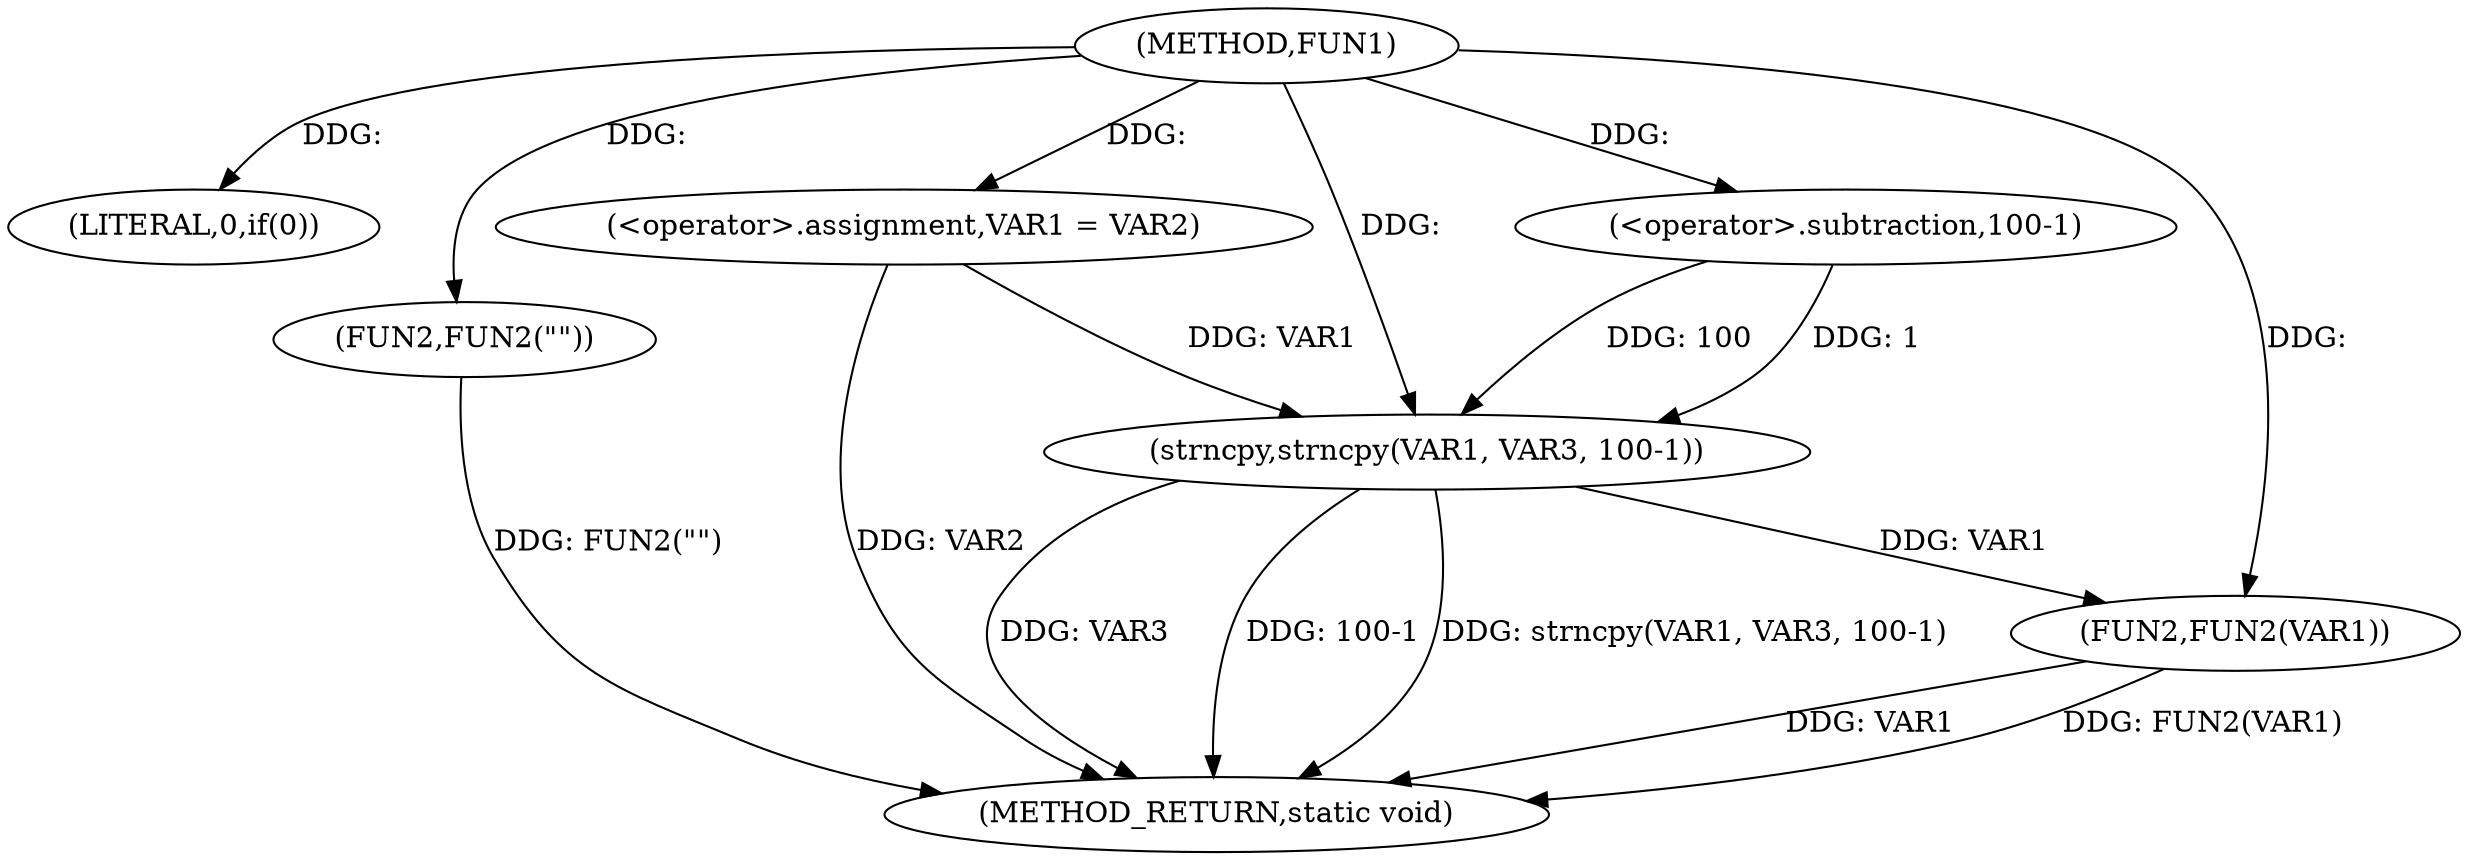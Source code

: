 digraph FUN1 {  
"1000100" [label = "(METHOD,FUN1)" ]
"1000124" [label = "(METHOD_RETURN,static void)" ]
"1000105" [label = "(LITERAL,0,if(0))" ]
"1000107" [label = "(FUN2,FUN2(\"\"))" ]
"1000111" [label = "(<operator>.assignment,VAR1 = VAR2)" ]
"1000116" [label = "(strncpy,strncpy(VAR1, VAR3, 100-1))" ]
"1000119" [label = "(<operator>.subtraction,100-1)" ]
"1000122" [label = "(FUN2,FUN2(VAR1))" ]
  "1000107" -> "1000124"  [ label = "DDG: FUN2(\"\")"] 
  "1000122" -> "1000124"  [ label = "DDG: VAR1"] 
  "1000116" -> "1000124"  [ label = "DDG: VAR3"] 
  "1000111" -> "1000124"  [ label = "DDG: VAR2"] 
  "1000122" -> "1000124"  [ label = "DDG: FUN2(VAR1)"] 
  "1000116" -> "1000124"  [ label = "DDG: 100-1"] 
  "1000116" -> "1000124"  [ label = "DDG: strncpy(VAR1, VAR3, 100-1)"] 
  "1000100" -> "1000105"  [ label = "DDG: "] 
  "1000100" -> "1000107"  [ label = "DDG: "] 
  "1000100" -> "1000111"  [ label = "DDG: "] 
  "1000111" -> "1000116"  [ label = "DDG: VAR1"] 
  "1000100" -> "1000116"  [ label = "DDG: "] 
  "1000119" -> "1000116"  [ label = "DDG: 100"] 
  "1000119" -> "1000116"  [ label = "DDG: 1"] 
  "1000100" -> "1000119"  [ label = "DDG: "] 
  "1000116" -> "1000122"  [ label = "DDG: VAR1"] 
  "1000100" -> "1000122"  [ label = "DDG: "] 
}

